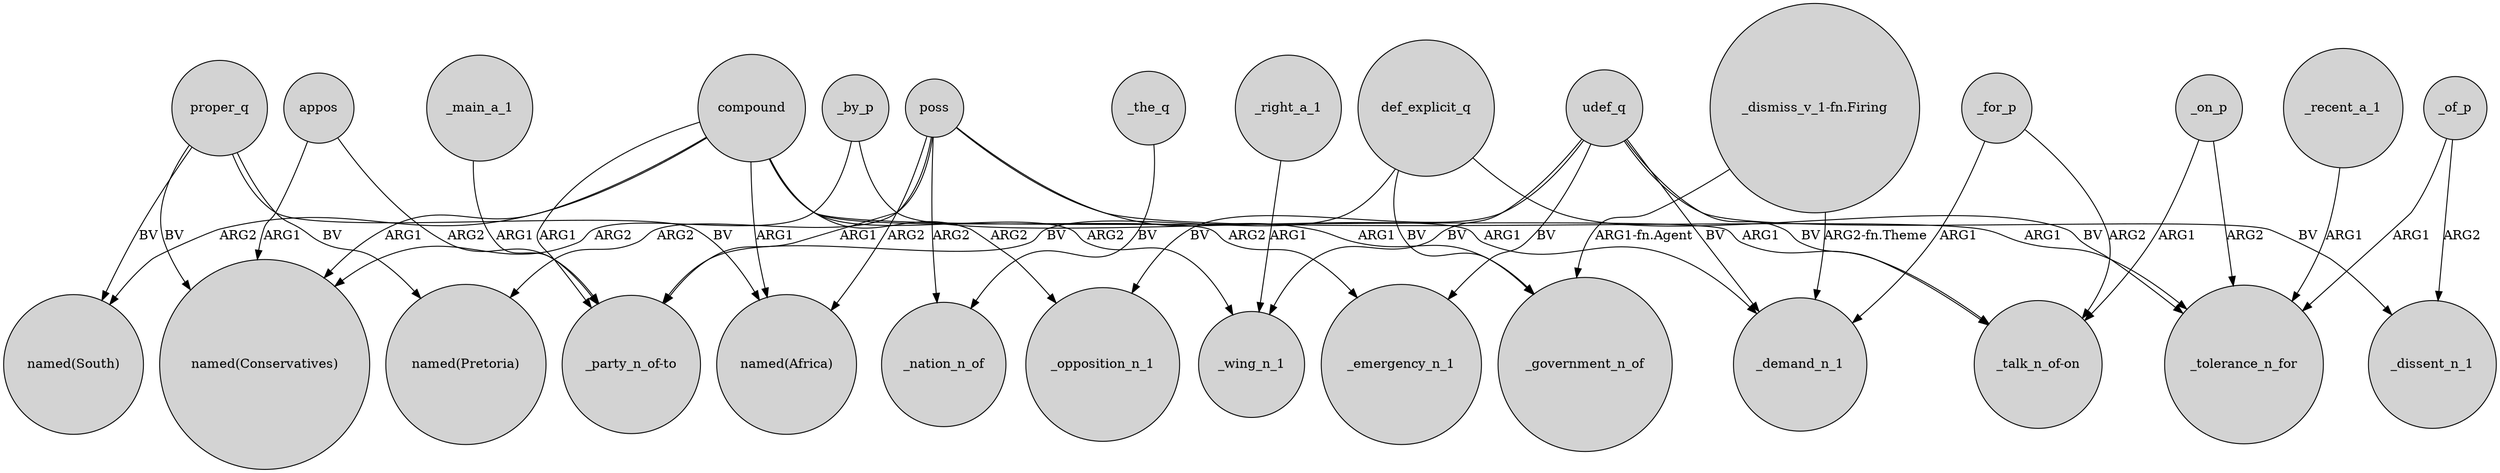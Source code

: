digraph {
	node [shape=circle style=filled]
	poss -> "_party_n_of-to" [label=ARG1]
	appos -> "_party_n_of-to" [label=ARG2]
	compound -> _emergency_n_1 [label=ARG2]
	compound -> "named(South)" [label=ARG2]
	proper_q -> "named(Africa)" [label=BV]
	"_dismiss_v_1-fn.Firing" -> _demand_n_1 [label="ARG2-fn.Theme"]
	_on_p -> "_talk_n_of-on" [label=ARG1]
	udef_q -> _dissent_n_1 [label=BV]
	def_explicit_q -> "_party_n_of-to" [label=BV]
	"_dismiss_v_1-fn.Firing" -> _government_n_of [label="ARG1-fn.Agent"]
	compound -> "named(Conservatives)" [label=ARG1]
	proper_q -> "named(Conservatives)" [label=BV]
	poss -> _tolerance_n_for [label=ARG1]
	_for_p -> "_talk_n_of-on" [label=ARG2]
	poss -> "named(Pretoria)" [label=ARG2]
	compound -> _opposition_n_1 [label=ARG2]
	compound -> "_talk_n_of-on" [label=ARG1]
	compound -> "named(Africa)" [label=ARG1]
	def_explicit_q -> _tolerance_n_for [label=BV]
	poss -> _government_n_of [label=ARG1]
	_main_a_1 -> "_party_n_of-to" [label=ARG1]
	_recent_a_1 -> _tolerance_n_for [label=ARG1]
	def_explicit_q -> _government_n_of [label=BV]
	proper_q -> "named(Pretoria)" [label=BV]
	_the_q -> _nation_n_of [label=BV]
	udef_q -> "_talk_n_of-on" [label=BV]
	poss -> "named(Africa)" [label=ARG2]
	_for_p -> _demand_n_1 [label=ARG1]
	udef_q -> _demand_n_1 [label=BV]
	udef_q -> _emergency_n_1 [label=BV]
	_of_p -> _dissent_n_1 [label=ARG2]
	poss -> _nation_n_of [label=ARG2]
	_by_p -> "named(Conservatives)" [label=ARG2]
	_by_p -> _demand_n_1 [label=ARG1]
	appos -> "named(Conservatives)" [label=ARG1]
	proper_q -> "named(South)" [label=BV]
	_right_a_1 -> _wing_n_1 [label=ARG1]
	udef_q -> _wing_n_1 [label=BV]
	udef_q -> _opposition_n_1 [label=BV]
	compound -> _wing_n_1 [label=ARG2]
	_on_p -> _tolerance_n_for [label=ARG2]
	_of_p -> _tolerance_n_for [label=ARG1]
	compound -> "_party_n_of-to" [label=ARG1]
}
